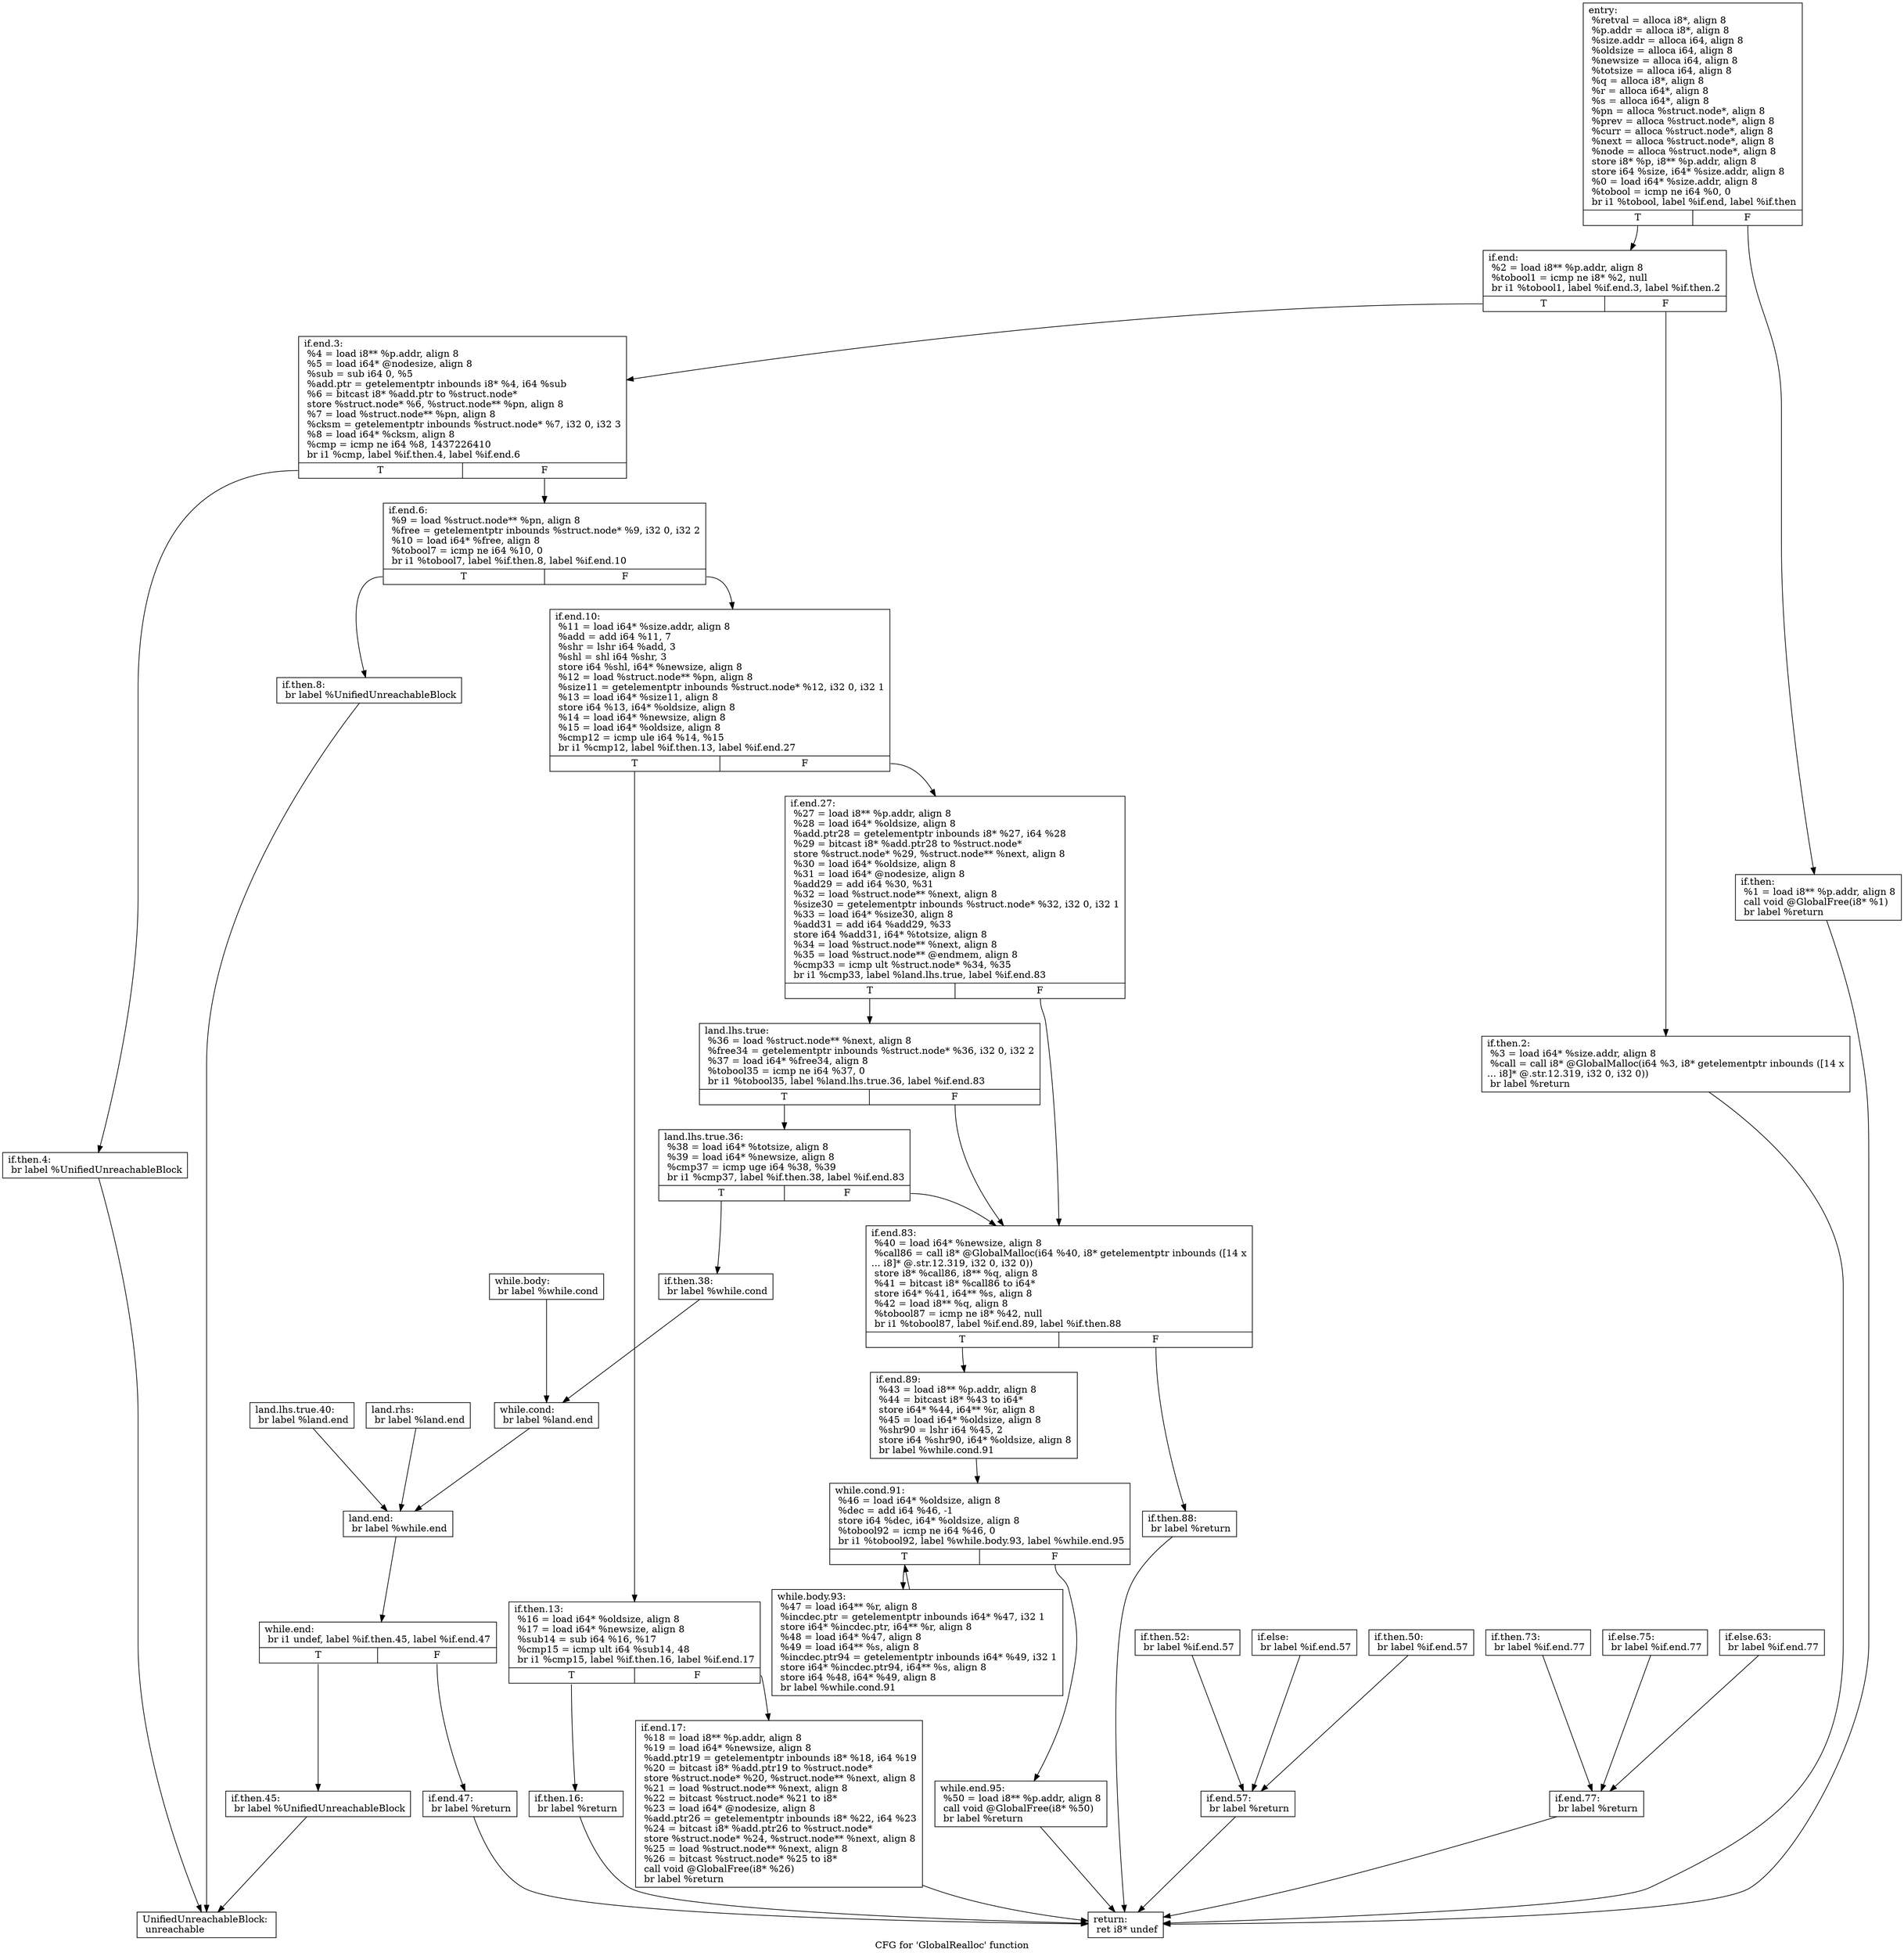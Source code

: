 digraph "CFG for 'GlobalRealloc' function" {
	label="CFG for 'GlobalRealloc' function";

	Node0x5ffb570 [shape=record,label="{entry:\l  %retval = alloca i8*, align 8\l  %p.addr = alloca i8*, align 8\l  %size.addr = alloca i64, align 8\l  %oldsize = alloca i64, align 8\l  %newsize = alloca i64, align 8\l  %totsize = alloca i64, align 8\l  %q = alloca i8*, align 8\l  %r = alloca i64*, align 8\l  %s = alloca i64*, align 8\l  %pn = alloca %struct.node*, align 8\l  %prev = alloca %struct.node*, align 8\l  %curr = alloca %struct.node*, align 8\l  %next = alloca %struct.node*, align 8\l  %node = alloca %struct.node*, align 8\l  store i8* %p, i8** %p.addr, align 8\l  store i64 %size, i64* %size.addr, align 8\l  %0 = load i64* %size.addr, align 8\l  %tobool = icmp ne i64 %0, 0\l  br i1 %tobool, label %if.end, label %if.then\l|{<s0>T|<s1>F}}"];
	Node0x5ffb570:s0 -> Node0x5ffb610;
	Node0x5ffb570:s1 -> Node0x5ffb5c0;
	Node0x5ffb5c0 [shape=record,label="{if.then:                                          \l  %1 = load i8** %p.addr, align 8\l  call void @GlobalFree(i8* %1)\l  br label %return\l}"];
	Node0x5ffb5c0 -> Node0x5ffc150;
	Node0x5ffb610 [shape=record,label="{if.end:                                           \l  %2 = load i8** %p.addr, align 8\l  %tobool1 = icmp ne i8* %2, null\l  br i1 %tobool1, label %if.end.3, label %if.then.2\l|{<s0>T|<s1>F}}"];
	Node0x5ffb610:s0 -> Node0x5ffb6b0;
	Node0x5ffb610:s1 -> Node0x5ffb660;
	Node0x5ffb660 [shape=record,label="{if.then.2:                                        \l  %3 = load i64* %size.addr, align 8\l  %call = call i8* @GlobalMalloc(i64 %3, i8* getelementptr inbounds ([14 x\l... i8]* @.str.12.319, i32 0, i32 0))\l  br label %return\l}"];
	Node0x5ffb660 -> Node0x5ffc150;
	Node0x5ffb6b0 [shape=record,label="{if.end.3:                                         \l  %4 = load i8** %p.addr, align 8\l  %5 = load i64* @nodesize, align 8\l  %sub = sub i64 0, %5\l  %add.ptr = getelementptr inbounds i8* %4, i64 %sub\l  %6 = bitcast i8* %add.ptr to %struct.node*\l  store %struct.node* %6, %struct.node** %pn, align 8\l  %7 = load %struct.node** %pn, align 8\l  %cksm = getelementptr inbounds %struct.node* %7, i32 0, i32 3\l  %8 = load i64* %cksm, align 8\l  %cmp = icmp ne i64 %8, 1437226410\l  br i1 %cmp, label %if.then.4, label %if.end.6\l|{<s0>T|<s1>F}}"];
	Node0x5ffb6b0:s0 -> Node0x5ffb700;
	Node0x5ffb6b0:s1 -> Node0x5ffb750;
	Node0x5ffb700 [shape=record,label="{if.then.4:                                        \l  br label %UnifiedUnreachableBlock\l}"];
	Node0x5ffb700 -> Node0x5ffc1a0;
	Node0x5ffb750 [shape=record,label="{if.end.6:                                         \l  %9 = load %struct.node** %pn, align 8\l  %free = getelementptr inbounds %struct.node* %9, i32 0, i32 2\l  %10 = load i64* %free, align 8\l  %tobool7 = icmp ne i64 %10, 0\l  br i1 %tobool7, label %if.then.8, label %if.end.10\l|{<s0>T|<s1>F}}"];
	Node0x5ffb750:s0 -> Node0x5ffb7a0;
	Node0x5ffb750:s1 -> Node0x5ffb7f0;
	Node0x5ffb7a0 [shape=record,label="{if.then.8:                                        \l  br label %UnifiedUnreachableBlock\l}"];
	Node0x5ffb7a0 -> Node0x5ffc1a0;
	Node0x5ffb7f0 [shape=record,label="{if.end.10:                                        \l  %11 = load i64* %size.addr, align 8\l  %add = add i64 %11, 7\l  %shr = lshr i64 %add, 3\l  %shl = shl i64 %shr, 3\l  store i64 %shl, i64* %newsize, align 8\l  %12 = load %struct.node** %pn, align 8\l  %size11 = getelementptr inbounds %struct.node* %12, i32 0, i32 1\l  %13 = load i64* %size11, align 8\l  store i64 %13, i64* %oldsize, align 8\l  %14 = load i64* %newsize, align 8\l  %15 = load i64* %oldsize, align 8\l  %cmp12 = icmp ule i64 %14, %15\l  br i1 %cmp12, label %if.then.13, label %if.end.27\l|{<s0>T|<s1>F}}"];
	Node0x5ffb7f0:s0 -> Node0x5ffb840;
	Node0x5ffb7f0:s1 -> Node0x5ffb930;
	Node0x5ffb840 [shape=record,label="{if.then.13:                                       \l  %16 = load i64* %oldsize, align 8\l  %17 = load i64* %newsize, align 8\l  %sub14 = sub i64 %16, %17\l  %cmp15 = icmp ult i64 %sub14, 48\l  br i1 %cmp15, label %if.then.16, label %if.end.17\l|{<s0>T|<s1>F}}"];
	Node0x5ffb840:s0 -> Node0x5ffb890;
	Node0x5ffb840:s1 -> Node0x5ffb8e0;
	Node0x5ffb890 [shape=record,label="{if.then.16:                                       \l  br label %return\l}"];
	Node0x5ffb890 -> Node0x5ffc150;
	Node0x5ffb8e0 [shape=record,label="{if.end.17:                                        \l  %18 = load i8** %p.addr, align 8\l  %19 = load i64* %newsize, align 8\l  %add.ptr19 = getelementptr inbounds i8* %18, i64 %19\l  %20 = bitcast i8* %add.ptr19 to %struct.node*\l  store %struct.node* %20, %struct.node** %next, align 8\l  %21 = load %struct.node** %next, align 8\l  %22 = bitcast %struct.node* %21 to i8*\l  %23 = load i64* @nodesize, align 8\l  %add.ptr26 = getelementptr inbounds i8* %22, i64 %23\l  %24 = bitcast i8* %add.ptr26 to %struct.node*\l  store %struct.node* %24, %struct.node** %next, align 8\l  %25 = load %struct.node** %next, align 8\l  %26 = bitcast %struct.node* %25 to i8*\l  call void @GlobalFree(i8* %26)\l  br label %return\l}"];
	Node0x5ffb8e0 -> Node0x5ffc150;
	Node0x5ffb930 [shape=record,label="{if.end.27:                                        \l  %27 = load i8** %p.addr, align 8\l  %28 = load i64* %oldsize, align 8\l  %add.ptr28 = getelementptr inbounds i8* %27, i64 %28\l  %29 = bitcast i8* %add.ptr28 to %struct.node*\l  store %struct.node* %29, %struct.node** %next, align 8\l  %30 = load i64* %oldsize, align 8\l  %31 = load i64* @nodesize, align 8\l  %add29 = add i64 %30, %31\l  %32 = load %struct.node** %next, align 8\l  %size30 = getelementptr inbounds %struct.node* %32, i32 0, i32 1\l  %33 = load i64* %size30, align 8\l  %add31 = add i64 %add29, %33\l  store i64 %add31, i64* %totsize, align 8\l  %34 = load %struct.node** %next, align 8\l  %35 = load %struct.node** @endmem, align 8\l  %cmp33 = icmp ult %struct.node* %34, %35\l  br i1 %cmp33, label %land.lhs.true, label %if.end.83\l|{<s0>T|<s1>F}}"];
	Node0x5ffb930:s0 -> Node0x5ffb980;
	Node0x5ffb930:s1 -> Node0x5ffbf70;
	Node0x5ffb980 [shape=record,label="{land.lhs.true:                                    \l  %36 = load %struct.node** %next, align 8\l  %free34 = getelementptr inbounds %struct.node* %36, i32 0, i32 2\l  %37 = load i64* %free34, align 8\l  %tobool35 = icmp ne i64 %37, 0\l  br i1 %tobool35, label %land.lhs.true.36, label %if.end.83\l|{<s0>T|<s1>F}}"];
	Node0x5ffb980:s0 -> Node0x5ffb9d0;
	Node0x5ffb980:s1 -> Node0x5ffbf70;
	Node0x5ffb9d0 [shape=record,label="{land.lhs.true.36:                                 \l  %38 = load i64* %totsize, align 8\l  %39 = load i64* %newsize, align 8\l  %cmp37 = icmp uge i64 %38, %39\l  br i1 %cmp37, label %if.then.38, label %if.end.83\l|{<s0>T|<s1>F}}"];
	Node0x5ffb9d0:s0 -> Node0x5ffba20;
	Node0x5ffb9d0:s1 -> Node0x5ffbf70;
	Node0x5ffba20 [shape=record,label="{if.then.38:                                       \l  br label %while.cond\l}"];
	Node0x5ffba20 -> Node0x5ffba70;
	Node0x5ffba70 [shape=record,label="{while.cond:                                       \l  br label %land.end\l}"];
	Node0x5ffba70 -> Node0x5ffbb60;
	Node0x5ffbac0 [shape=record,label="{land.lhs.true.40:                                 \l  br label %land.end\l}"];
	Node0x5ffbac0 -> Node0x5ffbb60;
	Node0x5ffbb10 [shape=record,label="{land.rhs:                                         \l  br label %land.end\l}"];
	Node0x5ffbb10 -> Node0x5ffbb60;
	Node0x5ffbb60 [shape=record,label="{land.end:                                         \l  br label %while.end\l}"];
	Node0x5ffbb60 -> Node0x5ffbc00;
	Node0x5ffbbb0 [shape=record,label="{while.body:                                       \l  br label %while.cond\l}"];
	Node0x5ffbbb0 -> Node0x5ffba70;
	Node0x5ffbc00 [shape=record,label="{while.end:                                        \l  br i1 undef, label %if.then.45, label %if.end.47\l|{<s0>T|<s1>F}}"];
	Node0x5ffbc00:s0 -> Node0x5ffbc50;
	Node0x5ffbc00:s1 -> Node0x5ffbca0;
	Node0x5ffbc50 [shape=record,label="{if.then.45:                                       \l  br label %UnifiedUnreachableBlock\l}"];
	Node0x5ffbc50 -> Node0x5ffc1a0;
	Node0x5ffbca0 [shape=record,label="{if.end.47:                                        \l  br label %return\l}"];
	Node0x5ffbca0 -> Node0x5ffc150;
	Node0x5ffbcf0 [shape=record,label="{if.then.50:                                       \l  br label %if.end.57\l}"];
	Node0x5ffbcf0 -> Node0x5ffbde0;
	Node0x5ffbd40 [shape=record,label="{if.then.52:                                       \l  br label %if.end.57\l}"];
	Node0x5ffbd40 -> Node0x5ffbde0;
	Node0x5ffbd90 [shape=record,label="{if.else:                                          \l  br label %if.end.57\l}"];
	Node0x5ffbd90 -> Node0x5ffbde0;
	Node0x5ffbde0 [shape=record,label="{if.end.57:                                        \l  br label %return\l}"];
	Node0x5ffbde0 -> Node0x5ffc150;
	Node0x5ffbe30 [shape=record,label="{if.else.63:                                       \l  br label %if.end.77\l}"];
	Node0x5ffbe30 -> Node0x5ffbf20;
	Node0x5ffbe80 [shape=record,label="{if.then.73:                                       \l  br label %if.end.77\l}"];
	Node0x5ffbe80 -> Node0x5ffbf20;
	Node0x5ffbed0 [shape=record,label="{if.else.75:                                       \l  br label %if.end.77\l}"];
	Node0x5ffbed0 -> Node0x5ffbf20;
	Node0x5ffbf20 [shape=record,label="{if.end.77:                                        \l  br label %return\l}"];
	Node0x5ffbf20 -> Node0x5ffc150;
	Node0x5ffbf70 [shape=record,label="{if.end.83:                                        \l  %40 = load i64* %newsize, align 8\l  %call86 = call i8* @GlobalMalloc(i64 %40, i8* getelementptr inbounds ([14 x\l... i8]* @.str.12.319, i32 0, i32 0))\l  store i8* %call86, i8** %q, align 8\l  %41 = bitcast i8* %call86 to i64*\l  store i64* %41, i64** %s, align 8\l  %42 = load i8** %q, align 8\l  %tobool87 = icmp ne i8* %42, null\l  br i1 %tobool87, label %if.end.89, label %if.then.88\l|{<s0>T|<s1>F}}"];
	Node0x5ffbf70:s0 -> Node0x5ffc010;
	Node0x5ffbf70:s1 -> Node0x5ffbfc0;
	Node0x5ffbfc0 [shape=record,label="{if.then.88:                                       \l  br label %return\l}"];
	Node0x5ffbfc0 -> Node0x5ffc150;
	Node0x5ffc010 [shape=record,label="{if.end.89:                                        \l  %43 = load i8** %p.addr, align 8\l  %44 = bitcast i8* %43 to i64*\l  store i64* %44, i64** %r, align 8\l  %45 = load i64* %oldsize, align 8\l  %shr90 = lshr i64 %45, 2\l  store i64 %shr90, i64* %oldsize, align 8\l  br label %while.cond.91\l}"];
	Node0x5ffc010 -> Node0x5ffc060;
	Node0x5ffc060 [shape=record,label="{while.cond.91:                                    \l  %46 = load i64* %oldsize, align 8\l  %dec = add i64 %46, -1\l  store i64 %dec, i64* %oldsize, align 8\l  %tobool92 = icmp ne i64 %46, 0\l  br i1 %tobool92, label %while.body.93, label %while.end.95\l|{<s0>T|<s1>F}}"];
	Node0x5ffc060:s0 -> Node0x5ffc0b0;
	Node0x5ffc060:s1 -> Node0x5ffc100;
	Node0x5ffc0b0 [shape=record,label="{while.body.93:                                    \l  %47 = load i64** %r, align 8\l  %incdec.ptr = getelementptr inbounds i64* %47, i32 1\l  store i64* %incdec.ptr, i64** %r, align 8\l  %48 = load i64* %47, align 8\l  %49 = load i64** %s, align 8\l  %incdec.ptr94 = getelementptr inbounds i64* %49, i32 1\l  store i64* %incdec.ptr94, i64** %s, align 8\l  store i64 %48, i64* %49, align 8\l  br label %while.cond.91\l}"];
	Node0x5ffc0b0 -> Node0x5ffc060;
	Node0x5ffc100 [shape=record,label="{while.end.95:                                     \l  %50 = load i8** %p.addr, align 8\l  call void @GlobalFree(i8* %50)\l  br label %return\l}"];
	Node0x5ffc100 -> Node0x5ffc150;
	Node0x5ffc150 [shape=record,label="{return:                                           \l  ret i8* undef\l}"];
	Node0x5ffc1a0 [shape=record,label="{UnifiedUnreachableBlock:                          \l  unreachable\l}"];
}

